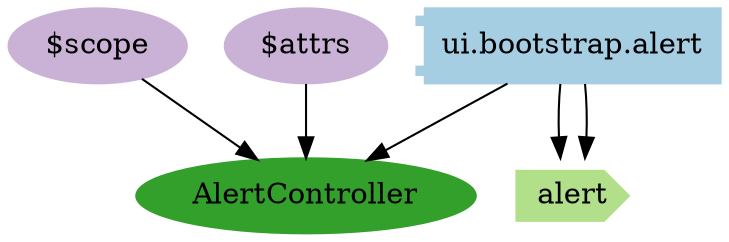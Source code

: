 digraph dependencies {
  node[shape="component",style="filled",colorscheme=paired12]


    node[shape="component"]
    "ui.bootstrap.alert"[label="ui.bootstrap.alert", color=1]

    


    node[shape="ellipse"]
    


    
      "AlertController"[label="AlertController", color=4]
      "ui.bootstrap.alert" -> "AlertController"
    

    

    

    node[shape="cds"]
    

    
      "alert"[label="alert", color=3]
      "ui.bootstrap.alert" -> "alert"
    
      "alert"[label="alert", color=3]
      "ui.bootstrap.alert" -> "alert"
    









    node[shape="ellipse",style="filled", color=9]
    

    
      
    
      
    


    
      
        "$scope"[label="$scope"]
        "$scope" -> "AlertController"
      
        "$attrs"[label="$attrs"]
        "$attrs" -> "AlertController"
      
    

    

    

    


}
